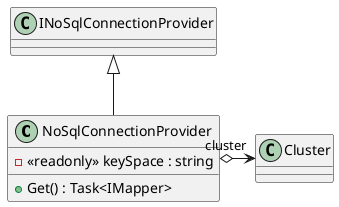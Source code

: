 @startuml
class NoSqlConnectionProvider {
    - <<readonly>> keySpace : string
    + Get() : Task<IMapper>
}
INoSqlConnectionProvider <|-- NoSqlConnectionProvider
NoSqlConnectionProvider o-> "cluster" Cluster
@enduml
